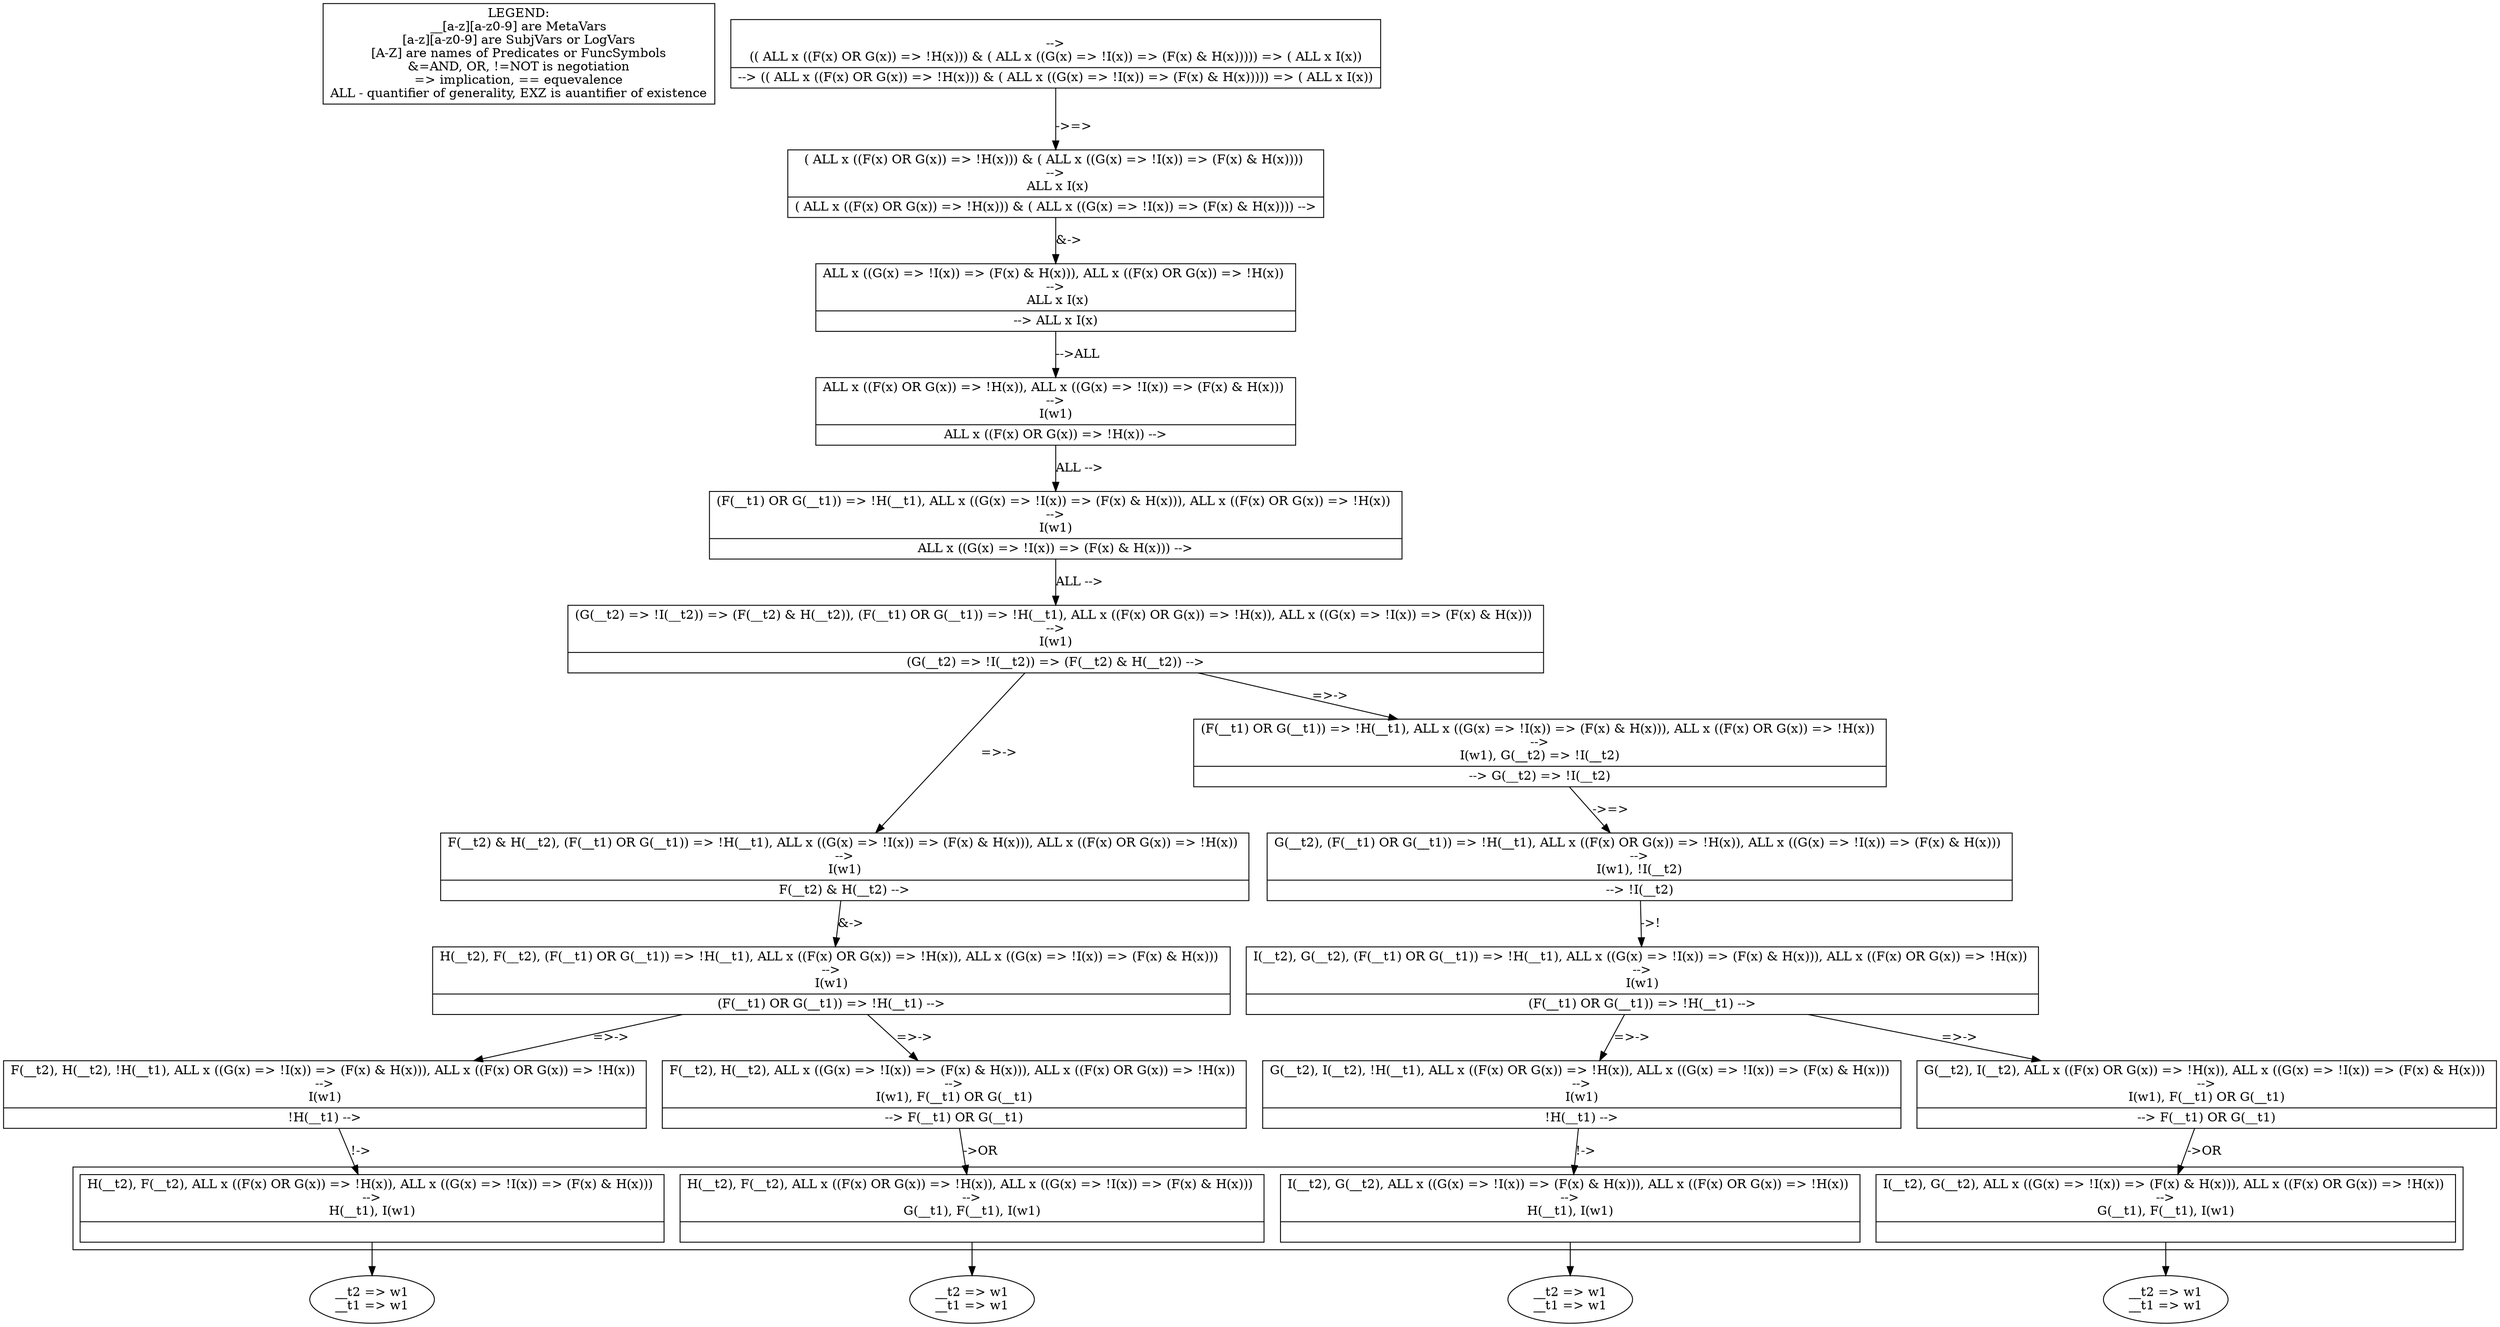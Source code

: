 digraph X {
legend [shape=box,label="LEGEND:\n__[a-z][a-z0-9] are MetaVars\n[a-z][a-z0-9] are SubjVars or LogVars\n[A-Z] are names of Predicates or FuncSymbols\n&=AND, OR, !=NOT is negotiation\n=> implication, == equevalence\nALL - quantifier of generality, EXZ is auantifier of existence"];	22 [label="__t2 => w1\n__t1 => w1\n"]
	21 [label="__t2 => w1\n__t1 => w1\n"]
	20 [label="__t2 => w1\n__t1 => w1\n"]
	19 [label="__t2 => w1\n__t1 => w1\n"]
	subgraph cluster2 {
		18 [shape=record,label="{<seq> I(__t2), G(__t2),  ALL x ((G(x) =\> !I(x)) =\> (F(x) & H(x))),  ALL x ((F(x) OR G(x)) =\> !H(x)) \n--\>\nG(__t1), F(__t1), I(w1) |<lastfip>  }"];
	}
	18 -> 20 [label=""]
	subgraph cluster2 {
		17 [shape=record,label="{<seq> I(__t2), G(__t2),  ALL x ((G(x) =\> !I(x)) =\> (F(x) & H(x))),  ALL x ((F(x) OR G(x)) =\> !H(x)) \n--\>\nH(__t1), I(w1) |<lastfip>  }"];
	}
	17 -> 19 [label=""]
	16 [shape=record,label="{<seq> G(__t2), I(__t2), !H(__t1),  ALL x ((F(x) OR G(x)) =\> !H(x)),  ALL x ((G(x) =\> !I(x)) =\> (F(x) & H(x))) \n--\>\nI(w1) |<lastfip> !H(__t1) --\> }"];
	16 -> 17 [label="!->"]
	15 [shape=record,label="{<seq> G(__t2), I(__t2),  ALL x ((F(x) OR G(x)) =\> !H(x)),  ALL x ((G(x) =\> !I(x)) =\> (F(x) & H(x))) \n--\>\nI(w1), F(__t1) OR G(__t1) |<lastfip> --\> F(__t1) OR G(__t1) }"];
	15 -> 18 [label="->OR"]
	subgraph cluster2 {
		14 [shape=record,label="{<seq> H(__t2), F(__t2),  ALL x ((F(x) OR G(x)) =\> !H(x)),  ALL x ((G(x) =\> !I(x)) =\> (F(x) & H(x))) \n--\>\nG(__t1), F(__t1), I(w1) |<lastfip>  }"];
	}
	14 -> 21 [label=""]
	subgraph cluster2 {
		13 [shape=record,label="{<seq> H(__t2), F(__t2),  ALL x ((F(x) OR G(x)) =\> !H(x)),  ALL x ((G(x) =\> !I(x)) =\> (F(x) & H(x))) \n--\>\nH(__t1), I(w1) |<lastfip>  }"];
	}
	13 -> 22 [label=""]
	12 [shape=record,label="{<seq> F(__t2), H(__t2), !H(__t1),  ALL x ((G(x) =\> !I(x)) =\> (F(x) & H(x))),  ALL x ((F(x) OR G(x)) =\> !H(x)) \n--\>\nI(w1) |<lastfip> !H(__t1) --\> }"];
	12 -> 13 [label="!->"]
	11 [shape=record,label="{<seq> F(__t2), H(__t2),  ALL x ((G(x) =\> !I(x)) =\> (F(x) & H(x))),  ALL x ((F(x) OR G(x)) =\> !H(x)) \n--\>\nI(w1), F(__t1) OR G(__t1) |<lastfip> --\> F(__t1) OR G(__t1) }"];
	11 -> 14 [label="->OR"]
	10 [shape=record,label="{<seq> I(__t2), G(__t2), (F(__t1) OR G(__t1)) =\> !H(__t1),  ALL x ((G(x) =\> !I(x)) =\> (F(x) & H(x))),  ALL x ((F(x) OR G(x)) =\> !H(x)) \n--\>\nI(w1) |<lastfip> (F(__t1) OR G(__t1)) =\> !H(__t1) --\> }"];
	10 -> 16 [label="=>->"]
	10 -> 15 [label="=>->"]
	9 [shape=record,label="{<seq> G(__t2), (F(__t1) OR G(__t1)) =\> !H(__t1),  ALL x ((F(x) OR G(x)) =\> !H(x)),  ALL x ((G(x) =\> !I(x)) =\> (F(x) & H(x))) \n--\>\nI(w1), !I(__t2) |<lastfip> --\> !I(__t2) }"];
	9 -> 10 [label="->!"]
	8 [shape=record,label="{<seq> H(__t2), F(__t2), (F(__t1) OR G(__t1)) =\> !H(__t1),  ALL x ((F(x) OR G(x)) =\> !H(x)),  ALL x ((G(x) =\> !I(x)) =\> (F(x) & H(x))) \n--\>\nI(w1) |<lastfip> (F(__t1) OR G(__t1)) =\> !H(__t1) --\> }"];
	8 -> 12 [label="=>->"]
	8 -> 11 [label="=>->"]
	7 [shape=record,label="{<seq> F(__t2) & H(__t2), (F(__t1) OR G(__t1)) =\> !H(__t1),  ALL x ((G(x) =\> !I(x)) =\> (F(x) & H(x))),  ALL x ((F(x) OR G(x)) =\> !H(x)) \n--\>\nI(w1) |<lastfip> F(__t2) & H(__t2) --\> }"];
	7 -> 8 [label="&->"]
	6 [shape=record,label="{<seq> (F(__t1) OR G(__t1)) =\> !H(__t1),  ALL x ((G(x) =\> !I(x)) =\> (F(x) & H(x))),  ALL x ((F(x) OR G(x)) =\> !H(x)) \n--\>\nI(w1), G(__t2) =\> !I(__t2) |<lastfip> --\> G(__t2) =\> !I(__t2) }"];
	6 -> 9 [label="->=>"]
	5 [shape=record,label="{<seq> (G(__t2) =\> !I(__t2)) =\> (F(__t2) & H(__t2)), (F(__t1) OR G(__t1)) =\> !H(__t1),  ALL x ((F(x) OR G(x)) =\> !H(x)),  ALL x ((G(x) =\> !I(x)) =\> (F(x) & H(x))) \n--\>\nI(w1) |<lastfip> (G(__t2) =\> !I(__t2)) =\> (F(__t2) & H(__t2)) --\> }"];
	5 -> 7 [label="=>->"]
	5 -> 6 [label="=>->"]
	4 [shape=record,label="{<seq> (F(__t1) OR G(__t1)) =\> !H(__t1),  ALL x ((G(x) =\> !I(x)) =\> (F(x) & H(x))),  ALL x ((F(x) OR G(x)) =\> !H(x)) \n--\>\nI(w1) |<lastfip>  ALL x ((G(x) =\> !I(x)) =\> (F(x) & H(x))) --\> }"];
	4 -> 5 [label="ALL -->"]
	3 [shape=record,label="{<seq>  ALL x ((F(x) OR G(x)) =\> !H(x)),  ALL x ((G(x) =\> !I(x)) =\> (F(x) & H(x))) \n--\>\nI(w1) |<lastfip>  ALL x ((F(x) OR G(x)) =\> !H(x)) --\> }"];
	3 -> 4 [label="ALL -->"]
	2 [shape=record,label="{<seq>  ALL x ((G(x) =\> !I(x)) =\> (F(x) & H(x))),  ALL x ((F(x) OR G(x)) =\> !H(x)) \n--\>\n ALL x I(x) |<lastfip> --\>  ALL x I(x) }"];
	2 -> 3 [label="-->ALL"]
	1 [shape=record,label="{<seq> ( ALL x ((F(x) OR G(x)) =\> !H(x))) & ( ALL x ((G(x) =\> !I(x)) =\> (F(x) & H(x)))) \n--\>\n ALL x I(x) |<lastfip> ( ALL x ((F(x) OR G(x)) =\> !H(x))) & ( ALL x ((G(x) =\> !I(x)) =\> (F(x) & H(x)))) --\> }"];
	1 -> 2 [label="&->"]
	0 [shape=record,label="{<seq>  \n--\>\n(( ALL x ((F(x) OR G(x)) =\> !H(x))) & ( ALL x ((G(x) =\> !I(x)) =\> (F(x) & H(x))))) =\> ( ALL x I(x)) |<lastfip> --\> (( ALL x ((F(x) OR G(x)) =\> !H(x))) & ( ALL x ((G(x) =\> !I(x)) =\> (F(x) & H(x))))) =\> ( ALL x I(x)) }"];
	0 -> 1 [label="->=>"]
}
